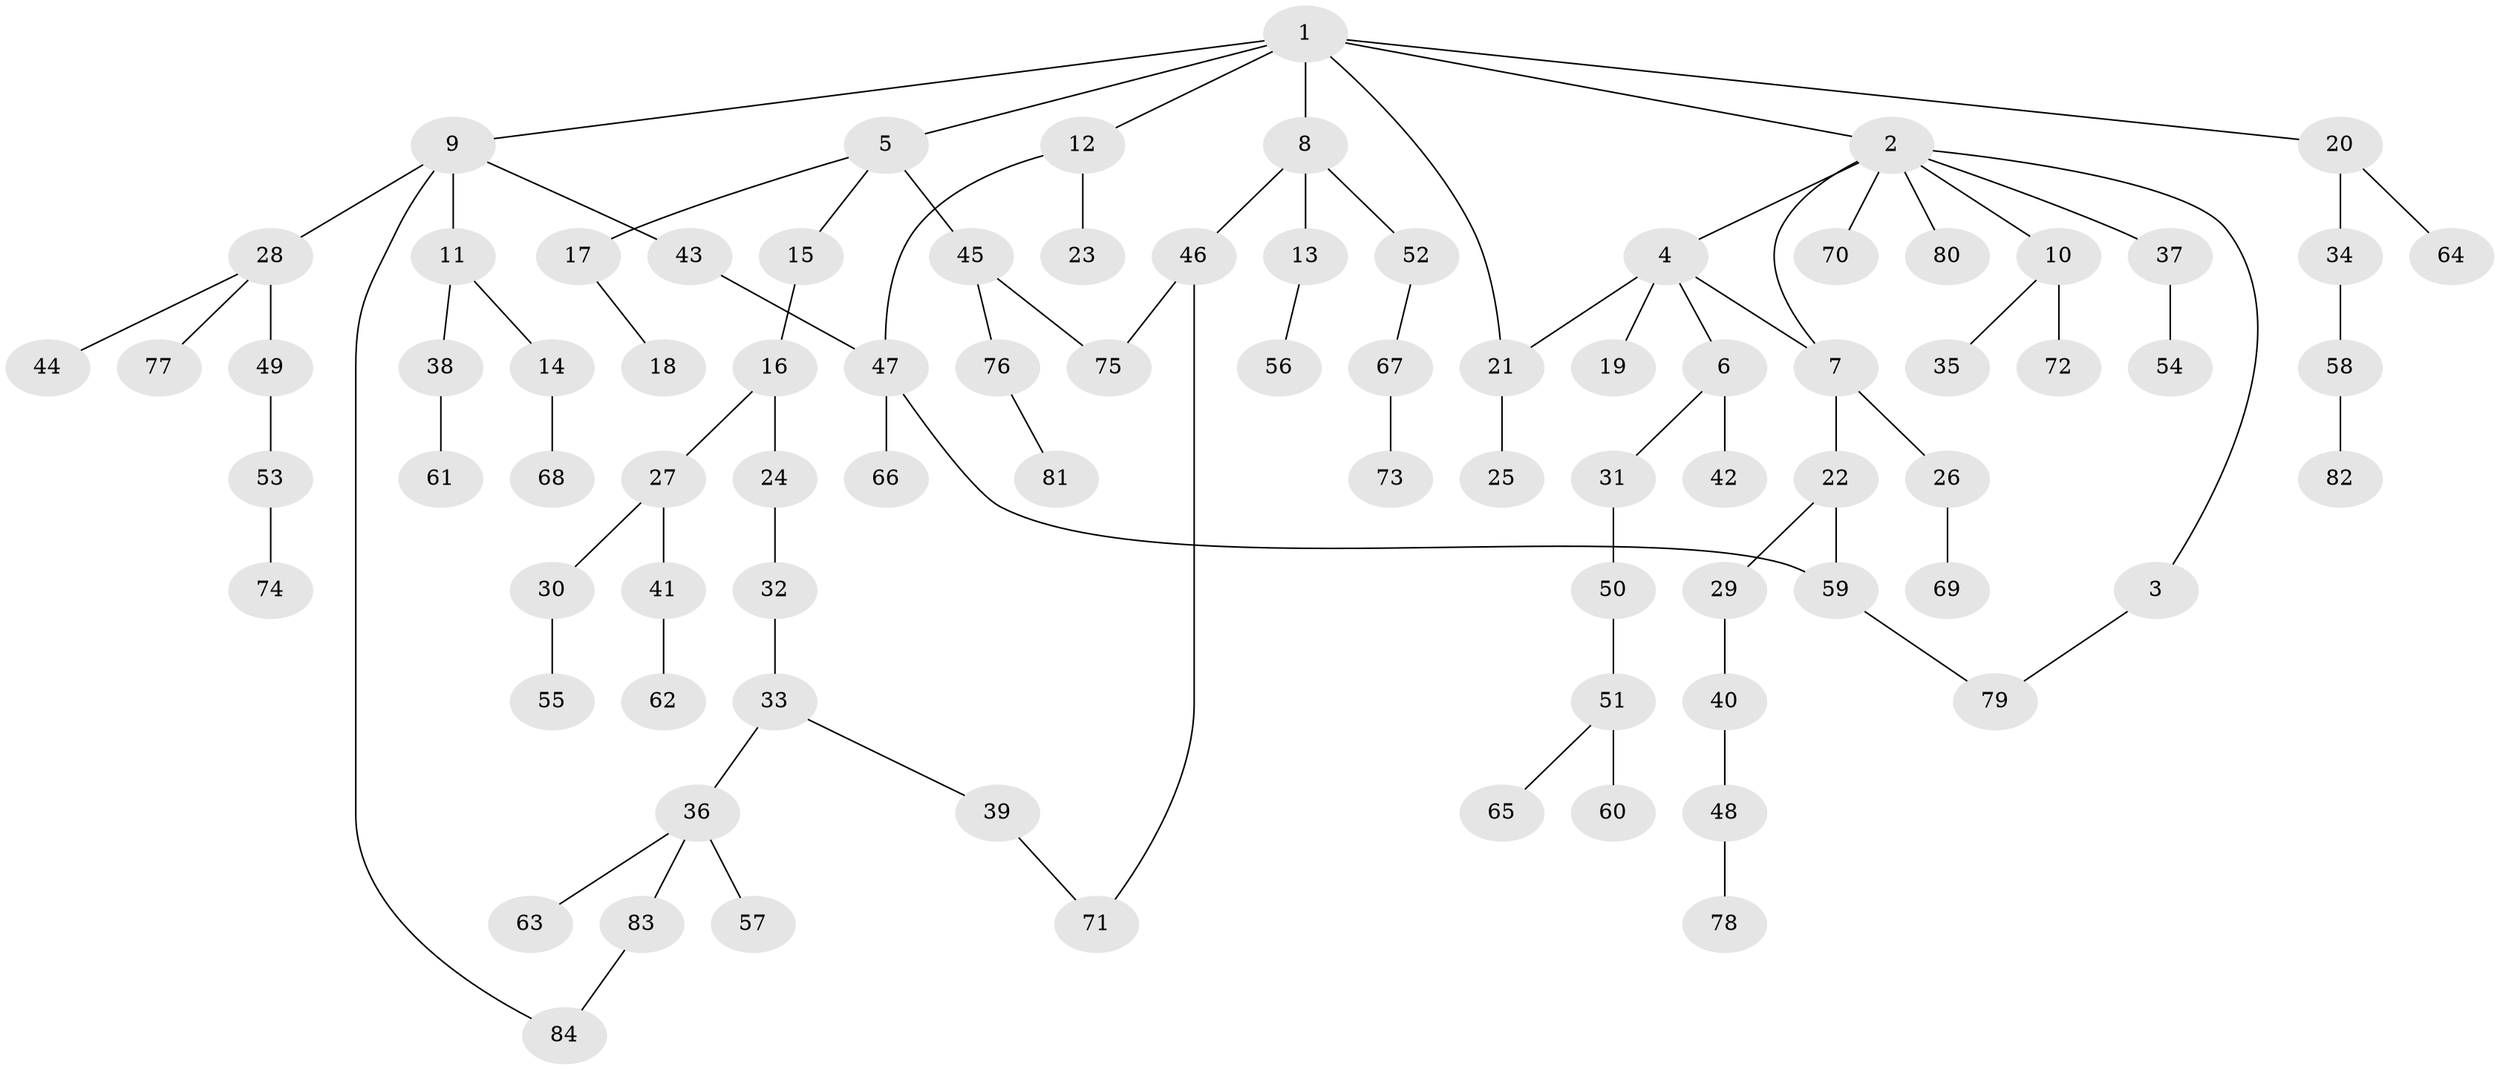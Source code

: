 // coarse degree distribution, {9: 0.018518518518518517, 7: 0.018518518518518517, 2: 0.2777777777777778, 4: 0.09259259259259259, 5: 0.037037037037037035, 3: 0.14814814814814814, 1: 0.4074074074074074}
// Generated by graph-tools (version 1.1) at 2025/23/03/03/25 07:23:30]
// undirected, 84 vertices, 91 edges
graph export_dot {
graph [start="1"]
  node [color=gray90,style=filled];
  1;
  2;
  3;
  4;
  5;
  6;
  7;
  8;
  9;
  10;
  11;
  12;
  13;
  14;
  15;
  16;
  17;
  18;
  19;
  20;
  21;
  22;
  23;
  24;
  25;
  26;
  27;
  28;
  29;
  30;
  31;
  32;
  33;
  34;
  35;
  36;
  37;
  38;
  39;
  40;
  41;
  42;
  43;
  44;
  45;
  46;
  47;
  48;
  49;
  50;
  51;
  52;
  53;
  54;
  55;
  56;
  57;
  58;
  59;
  60;
  61;
  62;
  63;
  64;
  65;
  66;
  67;
  68;
  69;
  70;
  71;
  72;
  73;
  74;
  75;
  76;
  77;
  78;
  79;
  80;
  81;
  82;
  83;
  84;
  1 -- 2;
  1 -- 5;
  1 -- 8;
  1 -- 9;
  1 -- 12;
  1 -- 20;
  1 -- 21;
  2 -- 3;
  2 -- 4;
  2 -- 10;
  2 -- 37;
  2 -- 70;
  2 -- 80;
  2 -- 7;
  3 -- 79;
  4 -- 6;
  4 -- 7;
  4 -- 19;
  4 -- 21;
  5 -- 15;
  5 -- 17;
  5 -- 45;
  6 -- 31;
  6 -- 42;
  7 -- 22;
  7 -- 26;
  8 -- 13;
  8 -- 46;
  8 -- 52;
  9 -- 11;
  9 -- 28;
  9 -- 43;
  9 -- 84;
  10 -- 35;
  10 -- 72;
  11 -- 14;
  11 -- 38;
  12 -- 23;
  12 -- 47;
  13 -- 56;
  14 -- 68;
  15 -- 16;
  16 -- 24;
  16 -- 27;
  17 -- 18;
  20 -- 34;
  20 -- 64;
  21 -- 25;
  22 -- 29;
  22 -- 59;
  24 -- 32;
  26 -- 69;
  27 -- 30;
  27 -- 41;
  28 -- 44;
  28 -- 49;
  28 -- 77;
  29 -- 40;
  30 -- 55;
  31 -- 50;
  32 -- 33;
  33 -- 36;
  33 -- 39;
  34 -- 58;
  36 -- 57;
  36 -- 63;
  36 -- 83;
  37 -- 54;
  38 -- 61;
  39 -- 71;
  40 -- 48;
  41 -- 62;
  43 -- 47;
  45 -- 76;
  45 -- 75;
  46 -- 75;
  46 -- 71;
  47 -- 66;
  47 -- 59;
  48 -- 78;
  49 -- 53;
  50 -- 51;
  51 -- 60;
  51 -- 65;
  52 -- 67;
  53 -- 74;
  58 -- 82;
  59 -- 79;
  67 -- 73;
  76 -- 81;
  83 -- 84;
}
